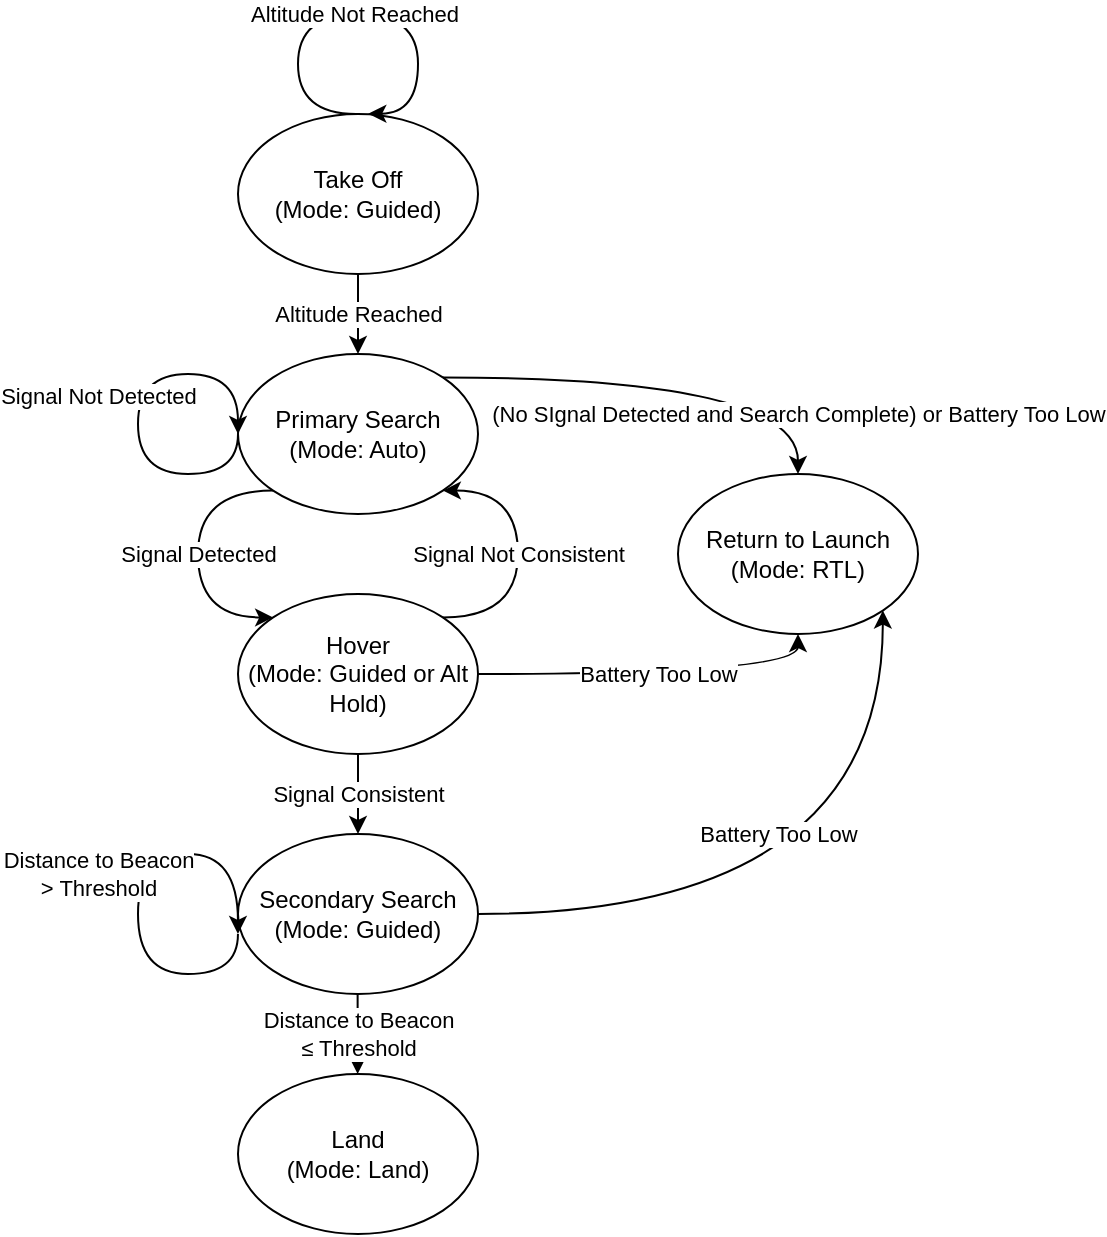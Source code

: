 <mxfile version="18.1.3" type="device"><diagram id="Ner8Kf3ssy_R6SiRLKLo" name="Page-1"><mxGraphModel dx="1422" dy="806" grid="1" gridSize="10" guides="1" tooltips="1" connect="1" arrows="1" fold="1" page="1" pageScale="1" pageWidth="850" pageHeight="1100" math="0" shadow="0"><root><mxCell id="0"/><mxCell id="1" parent="0"/><mxCell id="-s3yO85LZnxS4QhMNhlK-8" value="Altitude Reached" style="edgeStyle=orthogonalEdgeStyle;curved=1;orthogonalLoop=1;jettySize=auto;html=1;entryX=0.5;entryY=0;entryDx=0;entryDy=0;" parent="1" source="-s3yO85LZnxS4QhMNhlK-1" target="-s3yO85LZnxS4QhMNhlK-2" edge="1"><mxGeometry relative="1" as="geometry"/></mxCell><mxCell id="-s3yO85LZnxS4QhMNhlK-1" value="Take Off&lt;br&gt;(Mode: Guided)" style="ellipse;whiteSpace=wrap;html=1;" parent="1" vertex="1"><mxGeometry x="320" y="240" width="120" height="80" as="geometry"/></mxCell><mxCell id="-s3yO85LZnxS4QhMNhlK-10" value="Signal Detected" style="edgeStyle=orthogonalEdgeStyle;curved=1;orthogonalLoop=1;jettySize=auto;html=1;entryX=0;entryY=0;entryDx=0;entryDy=0;exitX=0;exitY=1;exitDx=0;exitDy=0;" parent="1" source="-s3yO85LZnxS4QhMNhlK-2" target="-s3yO85LZnxS4QhMNhlK-3" edge="1"><mxGeometry relative="1" as="geometry"><Array as="points"><mxPoint x="300" y="428"/><mxPoint x="300" y="492"/></Array></mxGeometry></mxCell><mxCell id="Oh-z0JAUd76kEnnRIdZv-2" style="edgeStyle=orthogonalEdgeStyle;orthogonalLoop=1;jettySize=auto;html=1;entryX=0.5;entryY=0;entryDx=0;entryDy=0;curved=1;exitX=1;exitY=0;exitDx=0;exitDy=0;" edge="1" parent="1" source="-s3yO85LZnxS4QhMNhlK-2" target="Oh-z0JAUd76kEnnRIdZv-1"><mxGeometry relative="1" as="geometry"/></mxCell><mxCell id="Oh-z0JAUd76kEnnRIdZv-3" value="(No SIgnal Detected and Search Complete) or Battery Too Low" style="edgeLabel;html=1;align=center;verticalAlign=middle;resizable=0;points=[];" vertex="1" connectable="0" parent="Oh-z0JAUd76kEnnRIdZv-2"><mxGeometry x="-0.441" y="-3" relative="1" as="geometry"><mxPoint x="114" y="15" as="offset"/></mxGeometry></mxCell><mxCell id="-s3yO85LZnxS4QhMNhlK-2" value="Primary Search&lt;br&gt;(Mode: Auto)" style="ellipse;whiteSpace=wrap;html=1;" parent="1" vertex="1"><mxGeometry x="320" y="360" width="120" height="80" as="geometry"/></mxCell><mxCell id="Oh-z0JAUd76kEnnRIdZv-5" value="Battery Too Low" style="edgeStyle=orthogonalEdgeStyle;curved=1;orthogonalLoop=1;jettySize=auto;html=1;entryX=0.5;entryY=1;entryDx=0;entryDy=0;" edge="1" parent="1" source="-s3yO85LZnxS4QhMNhlK-3" target="Oh-z0JAUd76kEnnRIdZv-1"><mxGeometry relative="1" as="geometry"/></mxCell><mxCell id="-s3yO85LZnxS4QhMNhlK-3" value="Hover&lt;br&gt;(Mode: Guided or Alt Hold)" style="ellipse;whiteSpace=wrap;html=1;" parent="1" vertex="1"><mxGeometry x="320" y="480" width="120" height="80" as="geometry"/></mxCell><mxCell id="Oh-z0JAUd76kEnnRIdZv-6" value="Battery Too Low" style="edgeStyle=orthogonalEdgeStyle;curved=1;orthogonalLoop=1;jettySize=auto;html=1;entryX=1;entryY=1;entryDx=0;entryDy=0;" edge="1" parent="1" source="-s3yO85LZnxS4QhMNhlK-4" target="Oh-z0JAUd76kEnnRIdZv-1"><mxGeometry x="-0.153" y="40" relative="1" as="geometry"><mxPoint as="offset"/></mxGeometry></mxCell><mxCell id="-s3yO85LZnxS4QhMNhlK-4" value="Secondary Search&lt;br&gt;(Mode: Guided)" style="ellipse;whiteSpace=wrap;html=1;" parent="1" vertex="1"><mxGeometry x="320" y="600" width="120" height="80" as="geometry"/></mxCell><mxCell id="-s3yO85LZnxS4QhMNhlK-5" value="Land&lt;br&gt;(Mode: Land)" style="ellipse;whiteSpace=wrap;html=1;" parent="1" vertex="1"><mxGeometry x="320" y="720" width="120" height="80" as="geometry"/></mxCell><mxCell id="-s3yO85LZnxS4QhMNhlK-7" value="Altitude Not Reached" style="edgeStyle=orthogonalEdgeStyle;orthogonalLoop=1;jettySize=auto;html=1;exitX=0.5;exitY=0;exitDx=0;exitDy=0;entryX=0.543;entryY=-0.002;entryDx=0;entryDy=0;curved=1;entryPerimeter=0;" parent="1" target="-s3yO85LZnxS4QhMNhlK-1" edge="1"><mxGeometry relative="1" as="geometry"><mxPoint x="379" y="240" as="sourcePoint"/><mxPoint x="421.426" y="251.716" as="targetPoint"/><Array as="points"><mxPoint x="350" y="240"/><mxPoint x="350" y="190"/><mxPoint x="410" y="190"/><mxPoint x="410" y="240"/></Array></mxGeometry></mxCell><mxCell id="-s3yO85LZnxS4QhMNhlK-9" value="Signal Not Detected" style="edgeStyle=orthogonalEdgeStyle;orthogonalLoop=1;jettySize=auto;html=1;exitX=0;exitY=0.5;exitDx=0;exitDy=0;curved=1;" parent="1" source="-s3yO85LZnxS4QhMNhlK-2" edge="1"><mxGeometry x="0.091" y="20" relative="1" as="geometry"><mxPoint x="273" y="419.98" as="sourcePoint"/><mxPoint x="320" y="400" as="targetPoint"/><Array as="points"><mxPoint x="320" y="420"/><mxPoint x="270" y="420"/><mxPoint x="270" y="370"/><mxPoint x="320" y="370"/></Array><mxPoint as="offset"/></mxGeometry></mxCell><mxCell id="-s3yO85LZnxS4QhMNhlK-11" value="Signal Not Consistent" style="edgeStyle=orthogonalEdgeStyle;curved=1;orthogonalLoop=1;jettySize=auto;html=1;entryX=1;entryY=1;entryDx=0;entryDy=0;exitX=1;exitY=0;exitDx=0;exitDy=0;" parent="1" source="-s3yO85LZnxS4QhMNhlK-3" target="-s3yO85LZnxS4QhMNhlK-2" edge="1"><mxGeometry relative="1" as="geometry"><mxPoint x="344.493" y="436.069" as="sourcePoint"/><mxPoint x="347.574" y="501.716" as="targetPoint"/><Array as="points"><mxPoint x="460" y="492"/><mxPoint x="460" y="428"/></Array></mxGeometry></mxCell><mxCell id="-s3yO85LZnxS4QhMNhlK-12" value="Signal Consistent" style="edgeStyle=orthogonalEdgeStyle;curved=1;orthogonalLoop=1;jettySize=auto;html=1;exitX=0.5;exitY=1;exitDx=0;exitDy=0;entryX=0.5;entryY=0;entryDx=0;entryDy=0;" parent="1" source="-s3yO85LZnxS4QhMNhlK-3" target="-s3yO85LZnxS4QhMNhlK-4" edge="1"><mxGeometry relative="1" as="geometry"><mxPoint x="344.473" y="539.999" as="sourcePoint"/><mxPoint x="390" y="580" as="targetPoint"/><Array as="points"><mxPoint x="380" y="580"/><mxPoint x="380" y="580"/></Array></mxGeometry></mxCell><mxCell id="-s3yO85LZnxS4QhMNhlK-13" value="Distance to Beacon&lt;br&gt;&amp;gt; Threshold" style="edgeStyle=orthogonalEdgeStyle;orthogonalLoop=1;jettySize=auto;html=1;exitX=0;exitY=0.5;exitDx=0;exitDy=0;curved=1;" parent="1" edge="1"><mxGeometry x="0.091" y="20" relative="1" as="geometry"><mxPoint x="319.98" y="649.98" as="sourcePoint"/><mxPoint x="319.98" y="649.98" as="targetPoint"/><Array as="points"><mxPoint x="319.98" y="669.98"/><mxPoint x="269.98" y="669.98"/><mxPoint x="269.98" y="609.98"/><mxPoint x="319.98" y="609.98"/></Array><mxPoint as="offset"/></mxGeometry></mxCell><mxCell id="-s3yO85LZnxS4QhMNhlK-14" value="Distance to Beacon&lt;br&gt;≤ Threshold" style="edgeStyle=orthogonalEdgeStyle;curved=1;orthogonalLoop=1;jettySize=auto;html=1;exitX=0.5;exitY=1;exitDx=0;exitDy=0;entryX=0.5;entryY=0;entryDx=0;entryDy=0;" parent="1" edge="1"><mxGeometry relative="1" as="geometry"><mxPoint x="379.82" y="680.0" as="sourcePoint"/><mxPoint x="379.82" y="720.0" as="targetPoint"/><Array as="points"><mxPoint x="379.82" y="700"/><mxPoint x="379.82" y="700"/></Array></mxGeometry></mxCell><mxCell id="Oh-z0JAUd76kEnnRIdZv-1" value="Return to Launch (Mode: RTL)" style="ellipse;whiteSpace=wrap;html=1;" vertex="1" parent="1"><mxGeometry x="540" y="420" width="120" height="80" as="geometry"/></mxCell></root></mxGraphModel></diagram></mxfile>